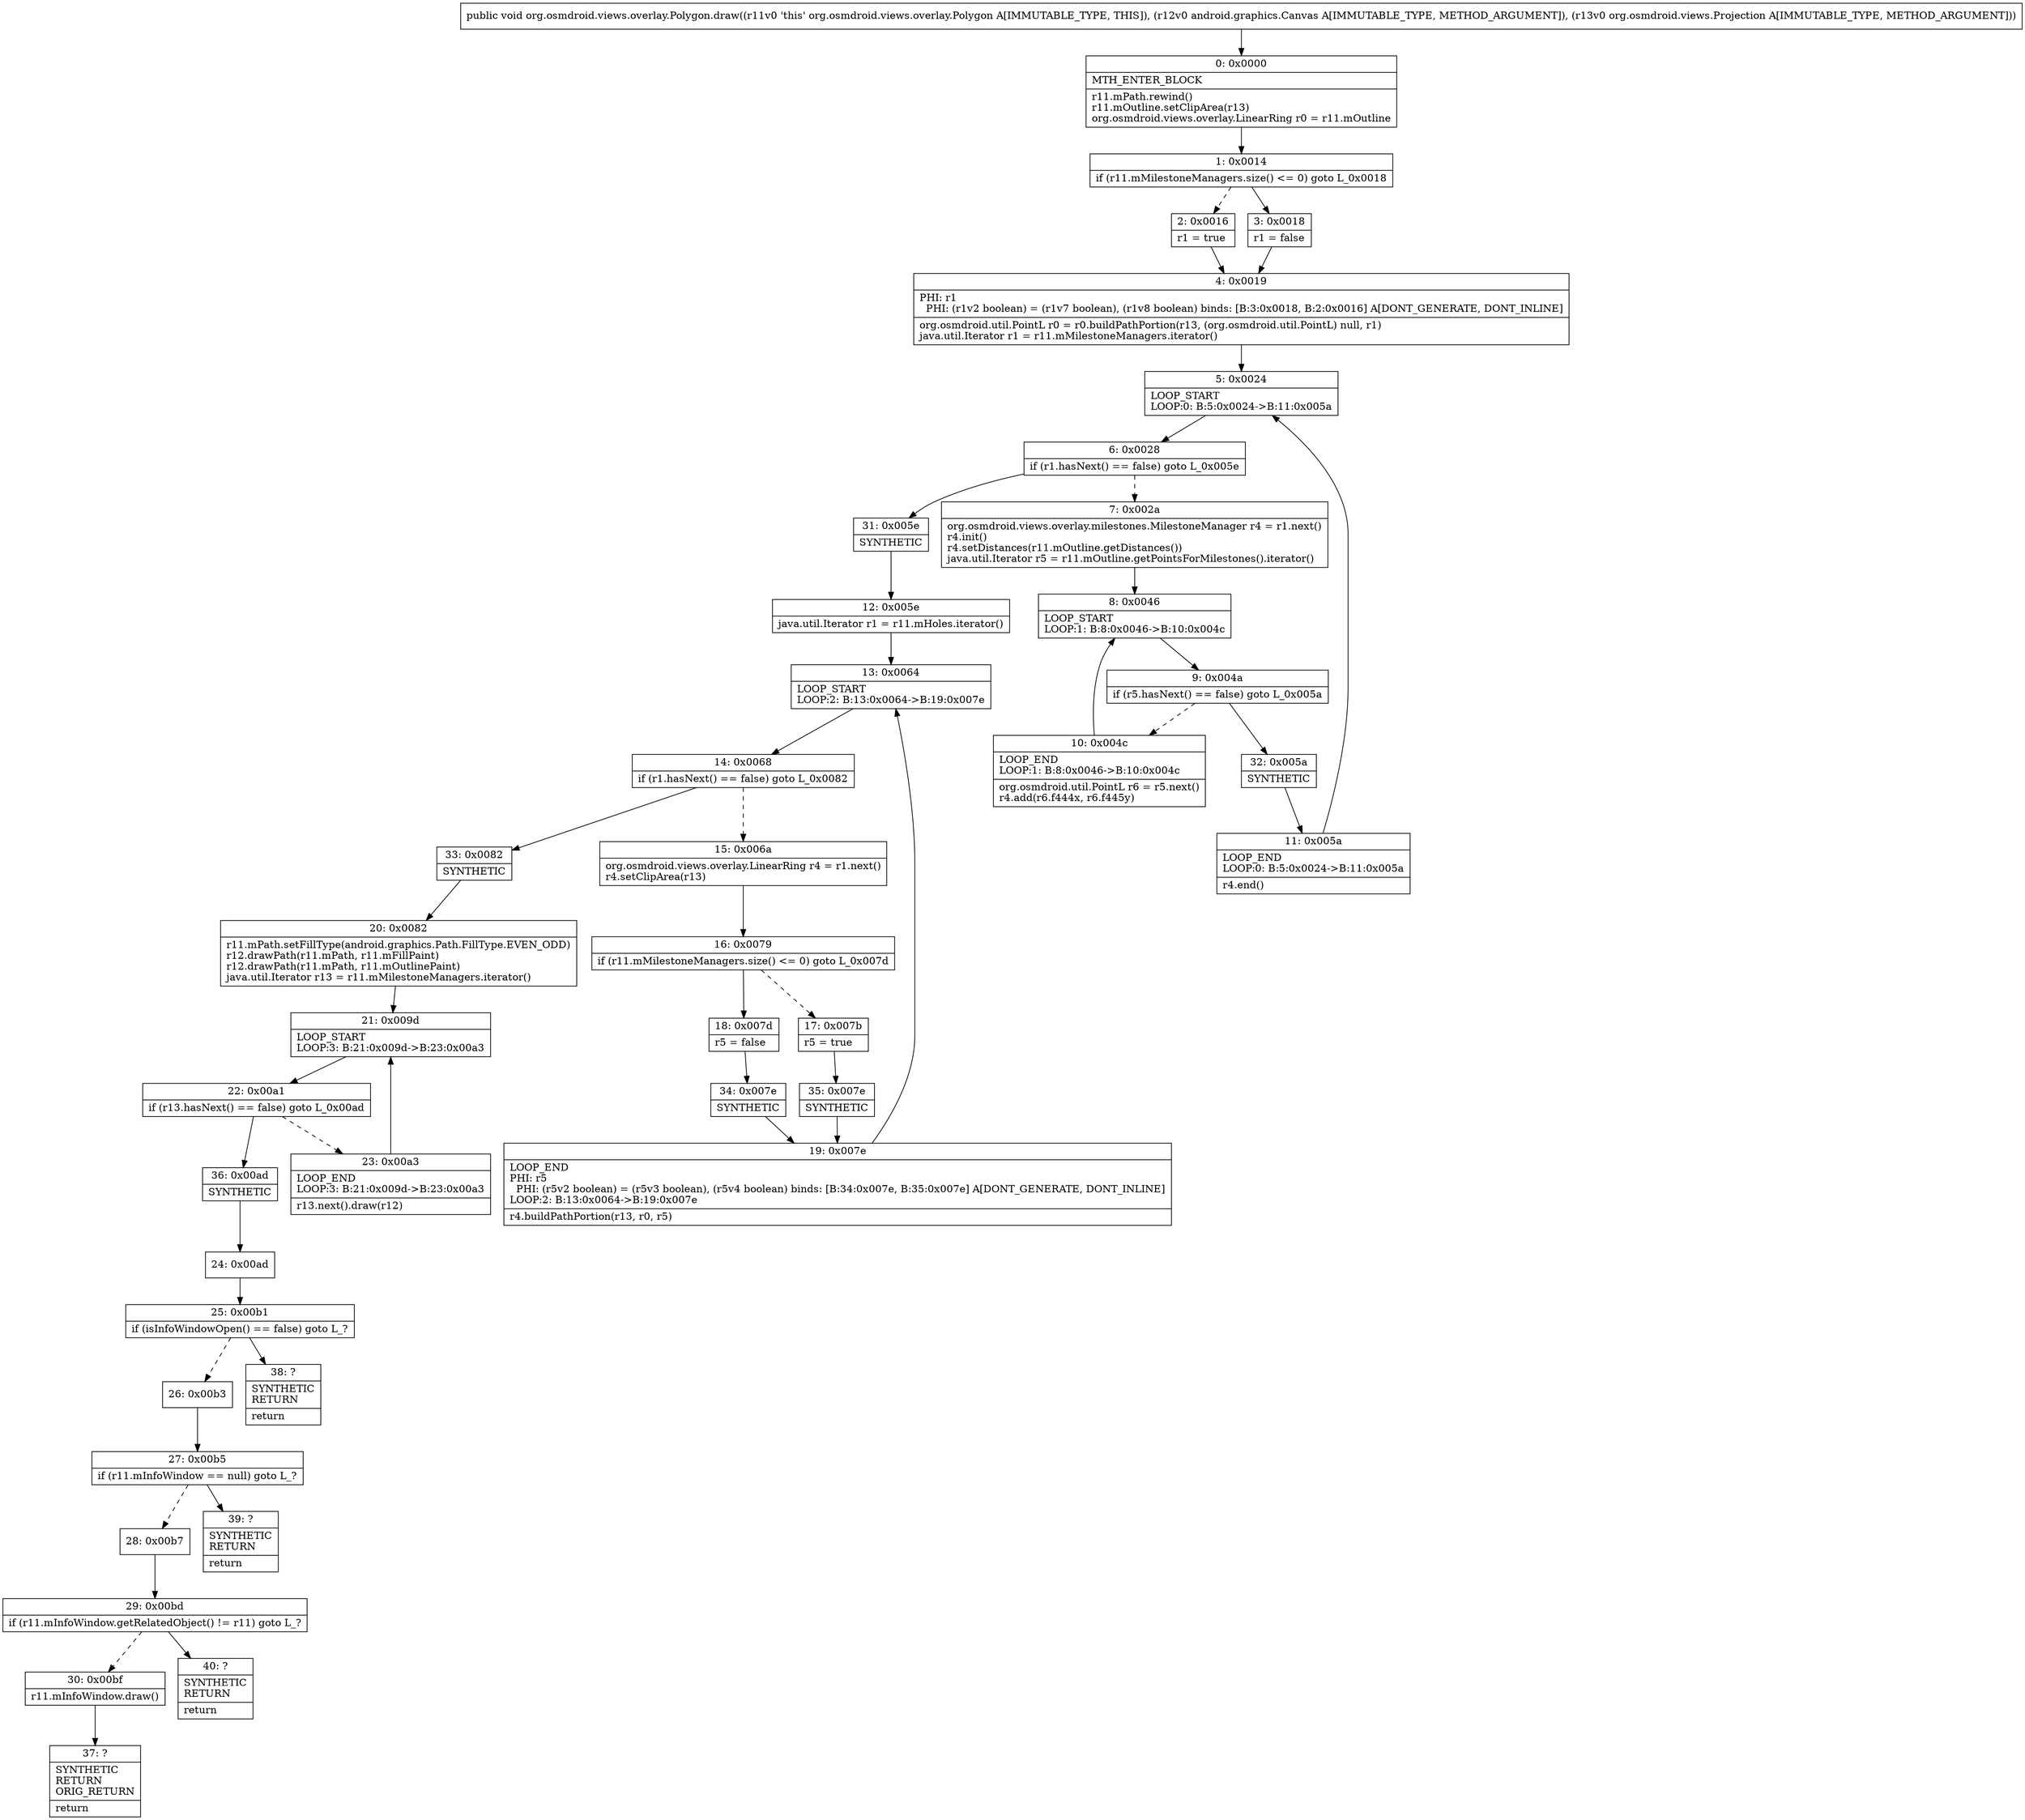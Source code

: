 digraph "CFG fororg.osmdroid.views.overlay.Polygon.draw(Landroid\/graphics\/Canvas;Lorg\/osmdroid\/views\/Projection;)V" {
Node_0 [shape=record,label="{0\:\ 0x0000|MTH_ENTER_BLOCK\l|r11.mPath.rewind()\lr11.mOutline.setClipArea(r13)\lorg.osmdroid.views.overlay.LinearRing r0 = r11.mOutline\l}"];
Node_1 [shape=record,label="{1\:\ 0x0014|if (r11.mMilestoneManagers.size() \<= 0) goto L_0x0018\l}"];
Node_2 [shape=record,label="{2\:\ 0x0016|r1 = true\l}"];
Node_3 [shape=record,label="{3\:\ 0x0018|r1 = false\l}"];
Node_4 [shape=record,label="{4\:\ 0x0019|PHI: r1 \l  PHI: (r1v2 boolean) = (r1v7 boolean), (r1v8 boolean) binds: [B:3:0x0018, B:2:0x0016] A[DONT_GENERATE, DONT_INLINE]\l|org.osmdroid.util.PointL r0 = r0.buildPathPortion(r13, (org.osmdroid.util.PointL) null, r1)\ljava.util.Iterator r1 = r11.mMilestoneManagers.iterator()\l}"];
Node_5 [shape=record,label="{5\:\ 0x0024|LOOP_START\lLOOP:0: B:5:0x0024\-\>B:11:0x005a\l}"];
Node_6 [shape=record,label="{6\:\ 0x0028|if (r1.hasNext() == false) goto L_0x005e\l}"];
Node_7 [shape=record,label="{7\:\ 0x002a|org.osmdroid.views.overlay.milestones.MilestoneManager r4 = r1.next()\lr4.init()\lr4.setDistances(r11.mOutline.getDistances())\ljava.util.Iterator r5 = r11.mOutline.getPointsForMilestones().iterator()\l}"];
Node_8 [shape=record,label="{8\:\ 0x0046|LOOP_START\lLOOP:1: B:8:0x0046\-\>B:10:0x004c\l}"];
Node_9 [shape=record,label="{9\:\ 0x004a|if (r5.hasNext() == false) goto L_0x005a\l}"];
Node_10 [shape=record,label="{10\:\ 0x004c|LOOP_END\lLOOP:1: B:8:0x0046\-\>B:10:0x004c\l|org.osmdroid.util.PointL r6 = r5.next()\lr4.add(r6.f444x, r6.f445y)\l}"];
Node_11 [shape=record,label="{11\:\ 0x005a|LOOP_END\lLOOP:0: B:5:0x0024\-\>B:11:0x005a\l|r4.end()\l}"];
Node_12 [shape=record,label="{12\:\ 0x005e|java.util.Iterator r1 = r11.mHoles.iterator()\l}"];
Node_13 [shape=record,label="{13\:\ 0x0064|LOOP_START\lLOOP:2: B:13:0x0064\-\>B:19:0x007e\l}"];
Node_14 [shape=record,label="{14\:\ 0x0068|if (r1.hasNext() == false) goto L_0x0082\l}"];
Node_15 [shape=record,label="{15\:\ 0x006a|org.osmdroid.views.overlay.LinearRing r4 = r1.next()\lr4.setClipArea(r13)\l}"];
Node_16 [shape=record,label="{16\:\ 0x0079|if (r11.mMilestoneManagers.size() \<= 0) goto L_0x007d\l}"];
Node_17 [shape=record,label="{17\:\ 0x007b|r5 = true\l}"];
Node_18 [shape=record,label="{18\:\ 0x007d|r5 = false\l}"];
Node_19 [shape=record,label="{19\:\ 0x007e|LOOP_END\lPHI: r5 \l  PHI: (r5v2 boolean) = (r5v3 boolean), (r5v4 boolean) binds: [B:34:0x007e, B:35:0x007e] A[DONT_GENERATE, DONT_INLINE]\lLOOP:2: B:13:0x0064\-\>B:19:0x007e\l|r4.buildPathPortion(r13, r0, r5)\l}"];
Node_20 [shape=record,label="{20\:\ 0x0082|r11.mPath.setFillType(android.graphics.Path.FillType.EVEN_ODD)\lr12.drawPath(r11.mPath, r11.mFillPaint)\lr12.drawPath(r11.mPath, r11.mOutlinePaint)\ljava.util.Iterator r13 = r11.mMilestoneManagers.iterator()\l}"];
Node_21 [shape=record,label="{21\:\ 0x009d|LOOP_START\lLOOP:3: B:21:0x009d\-\>B:23:0x00a3\l}"];
Node_22 [shape=record,label="{22\:\ 0x00a1|if (r13.hasNext() == false) goto L_0x00ad\l}"];
Node_23 [shape=record,label="{23\:\ 0x00a3|LOOP_END\lLOOP:3: B:21:0x009d\-\>B:23:0x00a3\l|r13.next().draw(r12)\l}"];
Node_24 [shape=record,label="{24\:\ 0x00ad}"];
Node_25 [shape=record,label="{25\:\ 0x00b1|if (isInfoWindowOpen() == false) goto L_?\l}"];
Node_26 [shape=record,label="{26\:\ 0x00b3}"];
Node_27 [shape=record,label="{27\:\ 0x00b5|if (r11.mInfoWindow == null) goto L_?\l}"];
Node_28 [shape=record,label="{28\:\ 0x00b7}"];
Node_29 [shape=record,label="{29\:\ 0x00bd|if (r11.mInfoWindow.getRelatedObject() != r11) goto L_?\l}"];
Node_30 [shape=record,label="{30\:\ 0x00bf|r11.mInfoWindow.draw()\l}"];
Node_31 [shape=record,label="{31\:\ 0x005e|SYNTHETIC\l}"];
Node_32 [shape=record,label="{32\:\ 0x005a|SYNTHETIC\l}"];
Node_33 [shape=record,label="{33\:\ 0x0082|SYNTHETIC\l}"];
Node_34 [shape=record,label="{34\:\ 0x007e|SYNTHETIC\l}"];
Node_35 [shape=record,label="{35\:\ 0x007e|SYNTHETIC\l}"];
Node_36 [shape=record,label="{36\:\ 0x00ad|SYNTHETIC\l}"];
Node_37 [shape=record,label="{37\:\ ?|SYNTHETIC\lRETURN\lORIG_RETURN\l|return\l}"];
Node_38 [shape=record,label="{38\:\ ?|SYNTHETIC\lRETURN\l|return\l}"];
Node_39 [shape=record,label="{39\:\ ?|SYNTHETIC\lRETURN\l|return\l}"];
Node_40 [shape=record,label="{40\:\ ?|SYNTHETIC\lRETURN\l|return\l}"];
MethodNode[shape=record,label="{public void org.osmdroid.views.overlay.Polygon.draw((r11v0 'this' org.osmdroid.views.overlay.Polygon A[IMMUTABLE_TYPE, THIS]), (r12v0 android.graphics.Canvas A[IMMUTABLE_TYPE, METHOD_ARGUMENT]), (r13v0 org.osmdroid.views.Projection A[IMMUTABLE_TYPE, METHOD_ARGUMENT])) }"];
MethodNode -> Node_0;
Node_0 -> Node_1;
Node_1 -> Node_2[style=dashed];
Node_1 -> Node_3;
Node_2 -> Node_4;
Node_3 -> Node_4;
Node_4 -> Node_5;
Node_5 -> Node_6;
Node_6 -> Node_7[style=dashed];
Node_6 -> Node_31;
Node_7 -> Node_8;
Node_8 -> Node_9;
Node_9 -> Node_10[style=dashed];
Node_9 -> Node_32;
Node_10 -> Node_8;
Node_11 -> Node_5;
Node_12 -> Node_13;
Node_13 -> Node_14;
Node_14 -> Node_15[style=dashed];
Node_14 -> Node_33;
Node_15 -> Node_16;
Node_16 -> Node_17[style=dashed];
Node_16 -> Node_18;
Node_17 -> Node_35;
Node_18 -> Node_34;
Node_19 -> Node_13;
Node_20 -> Node_21;
Node_21 -> Node_22;
Node_22 -> Node_23[style=dashed];
Node_22 -> Node_36;
Node_23 -> Node_21;
Node_24 -> Node_25;
Node_25 -> Node_26[style=dashed];
Node_25 -> Node_38;
Node_26 -> Node_27;
Node_27 -> Node_28[style=dashed];
Node_27 -> Node_39;
Node_28 -> Node_29;
Node_29 -> Node_30[style=dashed];
Node_29 -> Node_40;
Node_30 -> Node_37;
Node_31 -> Node_12;
Node_32 -> Node_11;
Node_33 -> Node_20;
Node_34 -> Node_19;
Node_35 -> Node_19;
Node_36 -> Node_24;
}

